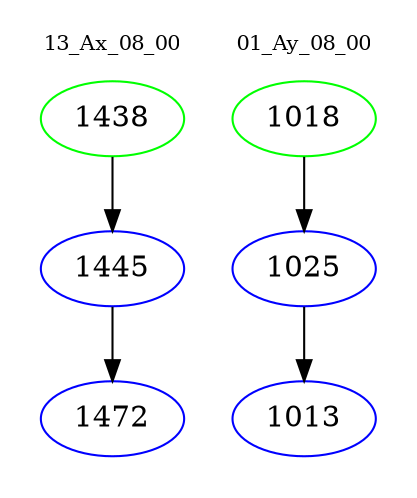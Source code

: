 digraph{
subgraph cluster_0 {
color = white
label = "13_Ax_08_00";
fontsize=10;
T0_1438 [label="1438", color="green"]
T0_1438 -> T0_1445 [color="black"]
T0_1445 [label="1445", color="blue"]
T0_1445 -> T0_1472 [color="black"]
T0_1472 [label="1472", color="blue"]
}
subgraph cluster_1 {
color = white
label = "01_Ay_08_00";
fontsize=10;
T1_1018 [label="1018", color="green"]
T1_1018 -> T1_1025 [color="black"]
T1_1025 [label="1025", color="blue"]
T1_1025 -> T1_1013 [color="black"]
T1_1013 [label="1013", color="blue"]
}
}
